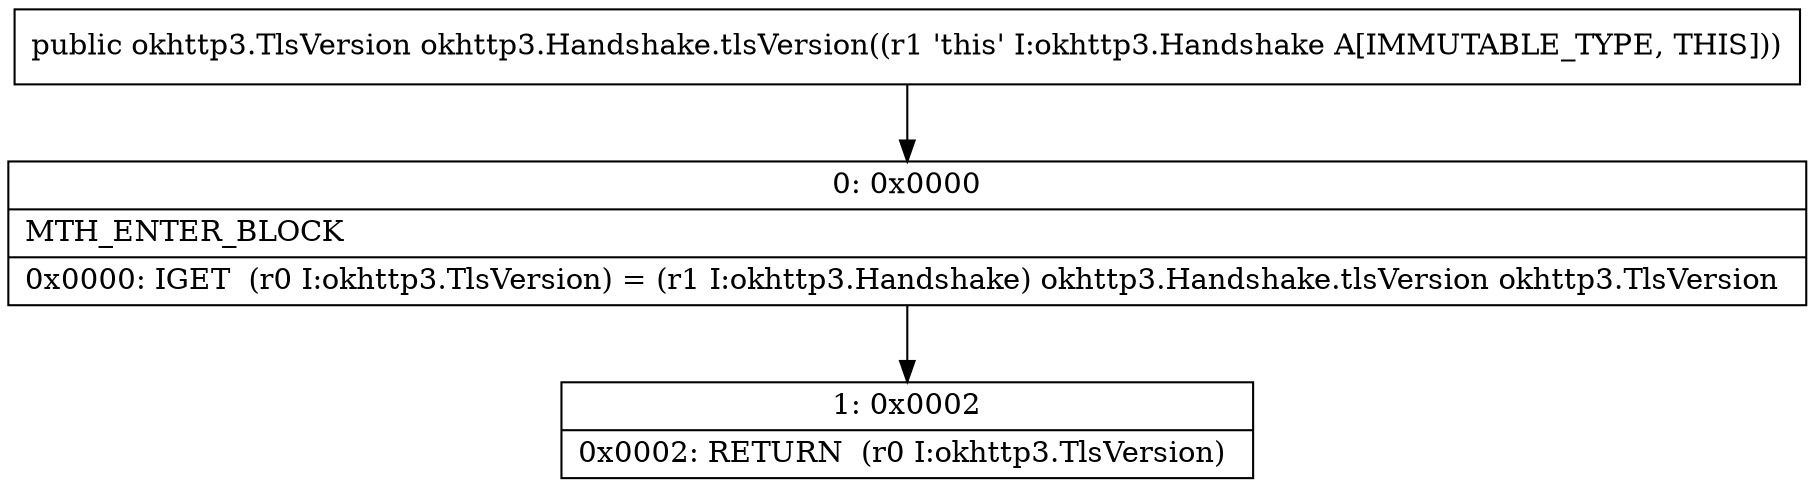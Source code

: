 digraph "CFG forokhttp3.Handshake.tlsVersion()Lokhttp3\/TlsVersion;" {
Node_0 [shape=record,label="{0\:\ 0x0000|MTH_ENTER_BLOCK\l|0x0000: IGET  (r0 I:okhttp3.TlsVersion) = (r1 I:okhttp3.Handshake) okhttp3.Handshake.tlsVersion okhttp3.TlsVersion \l}"];
Node_1 [shape=record,label="{1\:\ 0x0002|0x0002: RETURN  (r0 I:okhttp3.TlsVersion) \l}"];
MethodNode[shape=record,label="{public okhttp3.TlsVersion okhttp3.Handshake.tlsVersion((r1 'this' I:okhttp3.Handshake A[IMMUTABLE_TYPE, THIS])) }"];
MethodNode -> Node_0;
Node_0 -> Node_1;
}

